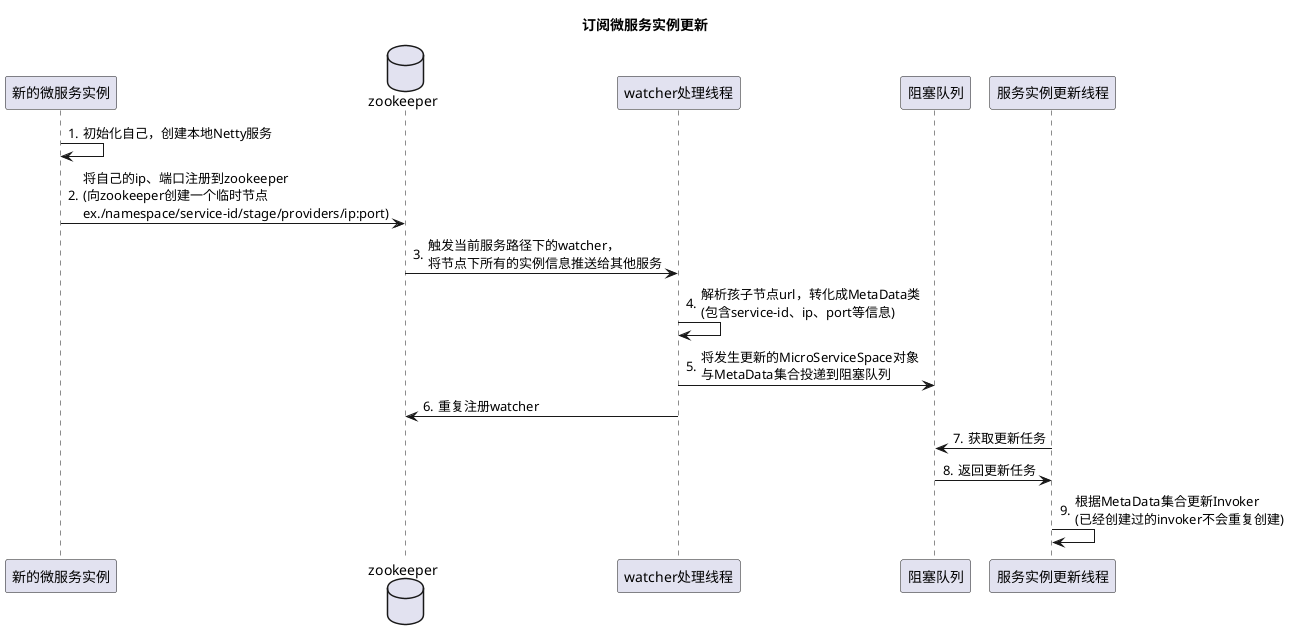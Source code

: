 @startuml

title 订阅微服务实例更新

autonumber "."

participant 新的微服务实例
database zookeeper
participant watcher处理线程
participant 阻塞队列
participant 服务实例更新线程

新的微服务实例 -> 新的微服务实例: 初始化自己，创建本地Netty服务
新的微服务实例 -> zookeeper: 将自己的ip、端口注册到zookeeper\n(向zookeeper创建一个临时节点\nex./namespace/service-id/stage/providers/ip:port)
zookeeper -> watcher处理线程: 触发当前服务路径下的watcher，\n将节点下所有的实例信息推送给其他服务
watcher处理线程 -> watcher处理线程: 解析孩子节点url，转化成MetaData类\n(包含service-id、ip、port等信息)
watcher处理线程 -> 阻塞队列: 将发生更新的MicroServiceSpace对象\n与MetaData集合投递到阻塞队列
watcher处理线程 -> zookeeper: 重复注册watcher
服务实例更新线程 -> 阻塞队列: 获取更新任务
阻塞队列 -> 服务实例更新线程: 返回更新任务
服务实例更新线程 -> 服务实例更新线程: 根据MetaData集合更新Invoker\n(已经创建过的invoker不会重复创建)
@enduml